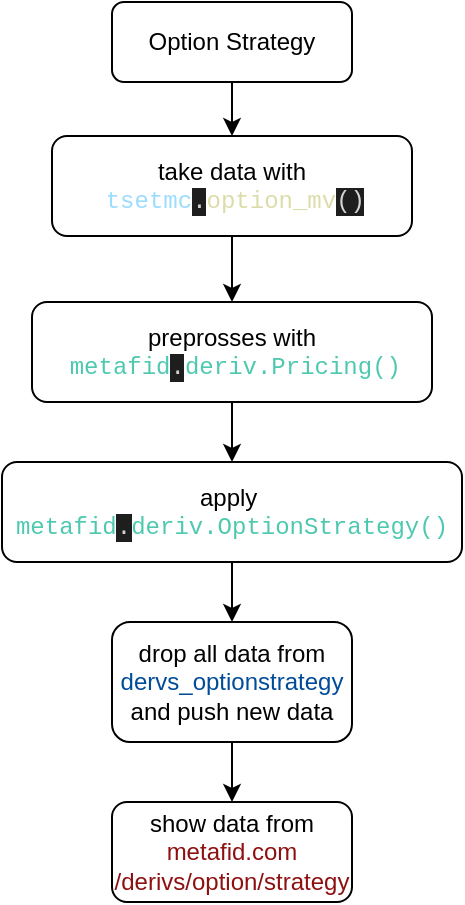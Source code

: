 <mxfile>
    <diagram id="P6dzUmAeAeBSzGtvprfX" name="Page-1">
        <mxGraphModel dx="701" dy="508" grid="1" gridSize="10" guides="1" tooltips="1" connect="1" arrows="1" fold="1" page="1" pageScale="1" pageWidth="850" pageHeight="1100" math="0" shadow="0">
            <root>
                <mxCell id="0"/>
                <mxCell id="1" parent="0"/>
                <mxCell id="11" value="" style="edgeStyle=none;html=1;" edge="1" parent="1" source="8" target="9">
                    <mxGeometry relative="1" as="geometry"/>
                </mxCell>
                <mxCell id="8" value="Option Strategy" style="rounded=1;whiteSpace=wrap;html=1;align=center;" vertex="1" parent="1">
                    <mxGeometry x="425" y="130" width="120" height="40" as="geometry"/>
                </mxCell>
                <mxCell id="9" value="take data with&lt;br&gt;&amp;nbsp;&lt;span style=&quot;font-family: Menlo, Monaco, &amp;quot;Courier New&amp;quot;, monospace; color: rgb(156, 220, 254);&quot;&gt;tsetmc&lt;/span&gt;&lt;span style=&quot;background-color: rgb(30, 30, 30); color: rgb(212, 212, 212); font-family: Menlo, Monaco, &amp;quot;Courier New&amp;quot;, monospace;&quot;&gt;.&lt;/span&gt;&lt;span style=&quot;font-family: Menlo, Monaco, &amp;quot;Courier New&amp;quot;, monospace; color: rgb(220, 220, 170);&quot;&gt;option_mv&lt;/span&gt;&lt;span style=&quot;background-color: rgb(30, 30, 30); color: rgb(212, 212, 212); font-family: Menlo, Monaco, &amp;quot;Courier New&amp;quot;, monospace;&quot;&gt;()&lt;/span&gt;" style="rounded=1;whiteSpace=wrap;html=1;align=center;verticalAlign=middle;horizontal=1;spacing=0;" vertex="1" parent="1">
                    <mxGeometry x="395" y="197" width="180" height="50" as="geometry"/>
                </mxCell>
                <mxCell id="19" value="" style="edgeStyle=none;html=1;" edge="1" parent="1" source="12" target="15">
                    <mxGeometry relative="1" as="geometry"/>
                </mxCell>
                <mxCell id="12" value="&lt;span style=&quot;&quot;&gt;&#9;&lt;/span&gt;preprosses with&lt;br&gt;&amp;nbsp;&lt;span style=&quot;font-family: Menlo, Monaco, &amp;quot;Courier New&amp;quot;, monospace; color: rgb(78, 201, 176);&quot;&gt;metafid&lt;/span&gt;&lt;span style=&quot;background-color: rgb(30, 30, 30); color: rgb(212, 212, 212); font-family: Menlo, Monaco, &amp;quot;Courier New&amp;quot;, monospace;&quot;&gt;.&lt;/span&gt;&lt;span style=&quot;font-family: Menlo, Monaco, &amp;quot;Courier New&amp;quot;, monospace; color: rgb(78, 201, 176);&quot;&gt;deriv.Pricing()&lt;/span&gt;" style="rounded=1;whiteSpace=wrap;html=1;align=center;verticalAlign=middle;horizontal=1;spacing=0;" vertex="1" parent="1">
                    <mxGeometry x="385" y="280" width="200" height="50" as="geometry"/>
                </mxCell>
                <mxCell id="14" value="" style="endArrow=classic;html=1;exitX=0.5;exitY=1;exitDx=0;exitDy=0;entryX=0.5;entryY=0;entryDx=0;entryDy=0;" edge="1" parent="1" source="9" target="12">
                    <mxGeometry width="50" height="50" relative="1" as="geometry">
                        <mxPoint x="410" y="310" as="sourcePoint"/>
                        <mxPoint x="460" y="260" as="targetPoint"/>
                    </mxGeometry>
                </mxCell>
                <mxCell id="18" value="" style="edgeStyle=none;html=1;" edge="1" parent="1" source="15" target="17">
                    <mxGeometry relative="1" as="geometry"/>
                </mxCell>
                <mxCell id="15" value="&lt;span style=&quot;&quot;&gt;&#9;&lt;/span&gt;&lt;blockquote style=&quot;margin: 0 0 0 40px; border: none; padding: 0px;&quot;&gt;&lt;/blockquote&gt;apply&amp;nbsp;&lt;br&gt;&lt;span style=&quot;font-family: Menlo, Monaco, &amp;quot;Courier New&amp;quot;, monospace; color: rgb(78, 201, 176);&quot;&gt;metafid&lt;/span&gt;&lt;span style=&quot;background-color: rgb(30, 30, 30); color: rgb(212, 212, 212); font-family: Menlo, Monaco, &amp;quot;Courier New&amp;quot;, monospace;&quot;&gt;.&lt;/span&gt;&lt;span style=&quot;font-family: Menlo, Monaco, &amp;quot;Courier New&amp;quot;, monospace; color: rgb(78, 201, 176);&quot;&gt;deriv.OptionStrategy&lt;/span&gt;&lt;span style=&quot;color: rgba(0, 0, 0, 0); font-family: monospace; font-size: 0px;&quot;&gt;%3CmxGraphModel%3E%3Croot%3E%3CmxCell%20id%3D%220%22%2F%3E%3CmxCell%20id%3D%221%22%20parent%3D%220%22%2F%3E%3CmxCell%20id%3D%222%22%20value%3D%22%26lt%3Bspan%20style%3D%26quot%3B%26quot%3B%26gt%3B%26%239%3B%26lt%3B%2Fspan%26gt%3Bpraprosses%20with%26amp%3Bnbsp%3B%26lt%3Bspan%20style%3D%26quot%3Bfont-family%3A%20Menlo%2C%20Monaco%2C%20%26amp%3Bquot%3BCourier%20New%26amp%3Bquot%3B%2C%20monospace%3B%20color%3A%20rgb(78%2C%20201%2C%20176)%3B%26quot%3B%26gt%3Bmetafid%26lt%3B%2Fspan%26gt%3B%26lt%3Bspan%20style%3D%26quot%3Bbackground-color%3A%20rgb(30%2C%2030%2C%2030)%3B%20color%3A%20rgb(212%2C%20212%2C%20212)%3B%20font-family%3A%20Menlo%2C%20Monaco%2C%20%26amp%3Bquot%3BCourier%20New%26amp%3Bquot%3B%2C%20monospace%3B%26quot%3B%26gt%3B.%26lt%3B%2Fspan%26gt%3B%26lt%3Bspan%20style%3D%26quot%3Bfont-family%3A%20Menlo%2C%20Monaco%2C%20%26amp%3Bquot%3BCourier%20New%26amp%3Bquot%3B%2C%20monospace%3B%20color%3A%20rgb(78%2C%20201%2C%20176)%3B%26quot%3B%26gt%3Bderiv.Pricing()%26lt%3B%2Fspan%26gt%3B%22%20style%3D%22rounded%3D1%3BwhiteSpace%3Dwrap%3Bhtml%3D1%3Balign%3Dcenter%3BverticalAlign%3Dmiddle%3Bhorizontal%3D1%3Bspacing%3D0%3B%22%20vertex%3D%221%22%20parent%3D%221%22%3E%3CmxGeometry%20x%3D%22390%22%20y%3D%22290%22%20width%3D%22200%22%20height%3D%2260%22%20as%3D%22geometry%22%2F%3E%3C%2FmxCell%3E%3C%2Froot%3E%3C%2FmxGraphModel%3&lt;/span&gt;&lt;span style=&quot;color: rgb(78, 201, 176); font-family: Menlo, Monaco, &amp;quot;Courier New&amp;quot;, monospace;&quot;&gt;()&lt;br&gt;&lt;/span&gt;" style="rounded=1;whiteSpace=wrap;html=1;align=center;verticalAlign=middle;horizontal=1;spacing=0;" vertex="1" parent="1">
                    <mxGeometry x="370" y="360" width="230" height="50" as="geometry"/>
                </mxCell>
                <mxCell id="22" value="" style="edgeStyle=none;html=1;fontColor=#8e1010;" edge="1" parent="1" source="17" target="21">
                    <mxGeometry relative="1" as="geometry"/>
                </mxCell>
                <mxCell id="17" value="drop all data from &lt;font color=&quot;#004c99&quot;&gt;dervs_optionstrategy&lt;/font&gt; and push new data" style="whiteSpace=wrap;html=1;rounded=1;spacing=0;" vertex="1" parent="1">
                    <mxGeometry x="425" y="440" width="120" height="60" as="geometry"/>
                </mxCell>
                <mxCell id="21" value="show data from &lt;br&gt;&lt;font color=&quot;#8e1010&quot;&gt;metafid.com&lt;br&gt;/derivs/option/strategy&lt;br&gt;&lt;/font&gt;" style="whiteSpace=wrap;html=1;rounded=1;spacing=0;" vertex="1" parent="1">
                    <mxGeometry x="425" y="530" width="120" height="50" as="geometry"/>
                </mxCell>
            </root>
        </mxGraphModel>
    </diagram>
</mxfile>